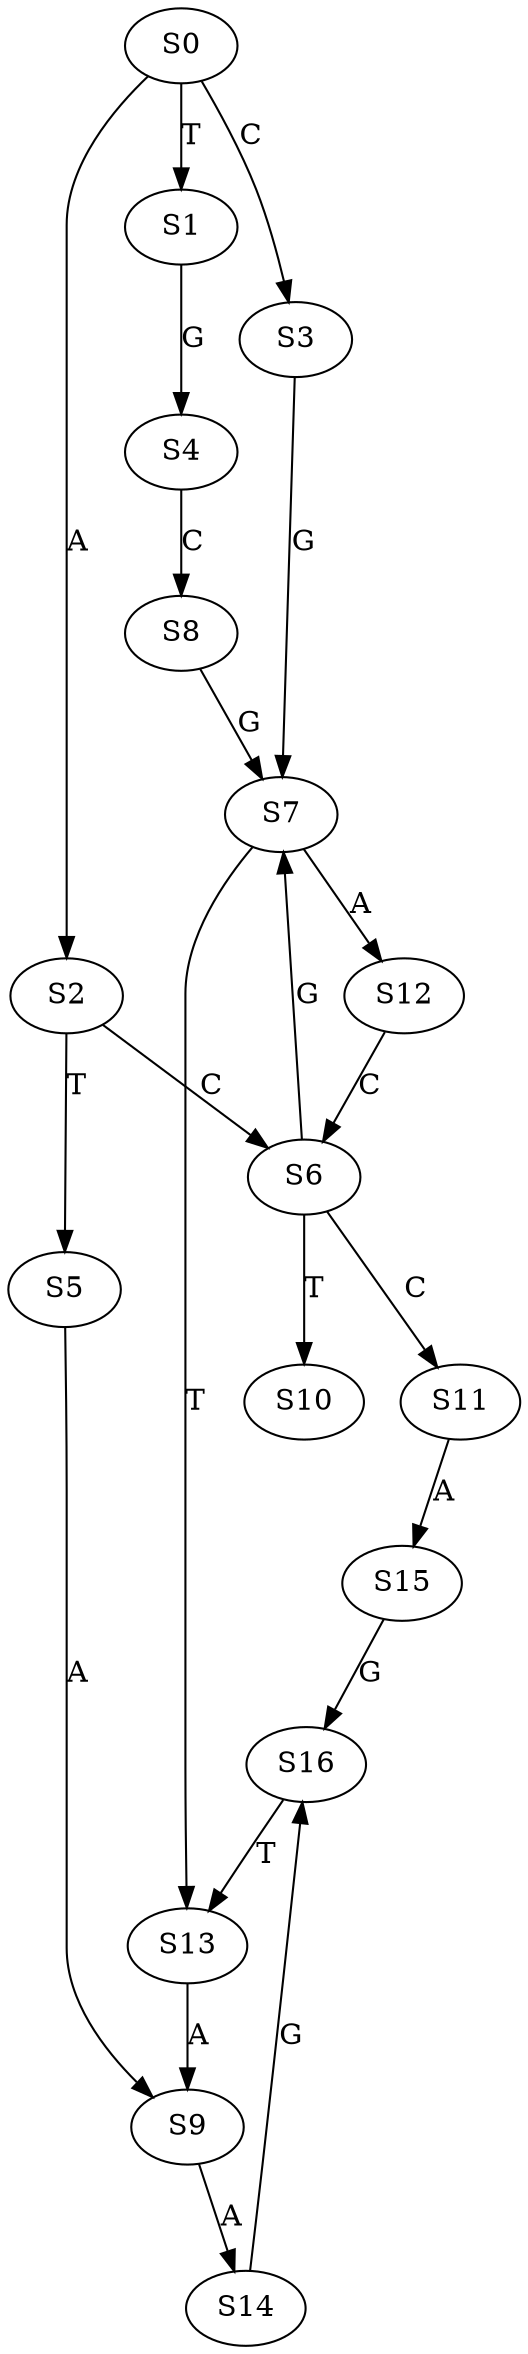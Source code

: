 strict digraph  {
	S0 -> S1 [ label = T ];
	S0 -> S2 [ label = A ];
	S0 -> S3 [ label = C ];
	S1 -> S4 [ label = G ];
	S2 -> S5 [ label = T ];
	S2 -> S6 [ label = C ];
	S3 -> S7 [ label = G ];
	S4 -> S8 [ label = C ];
	S5 -> S9 [ label = A ];
	S6 -> S10 [ label = T ];
	S6 -> S7 [ label = G ];
	S6 -> S11 [ label = C ];
	S7 -> S12 [ label = A ];
	S7 -> S13 [ label = T ];
	S8 -> S7 [ label = G ];
	S9 -> S14 [ label = A ];
	S11 -> S15 [ label = A ];
	S12 -> S6 [ label = C ];
	S13 -> S9 [ label = A ];
	S14 -> S16 [ label = G ];
	S15 -> S16 [ label = G ];
	S16 -> S13 [ label = T ];
}
